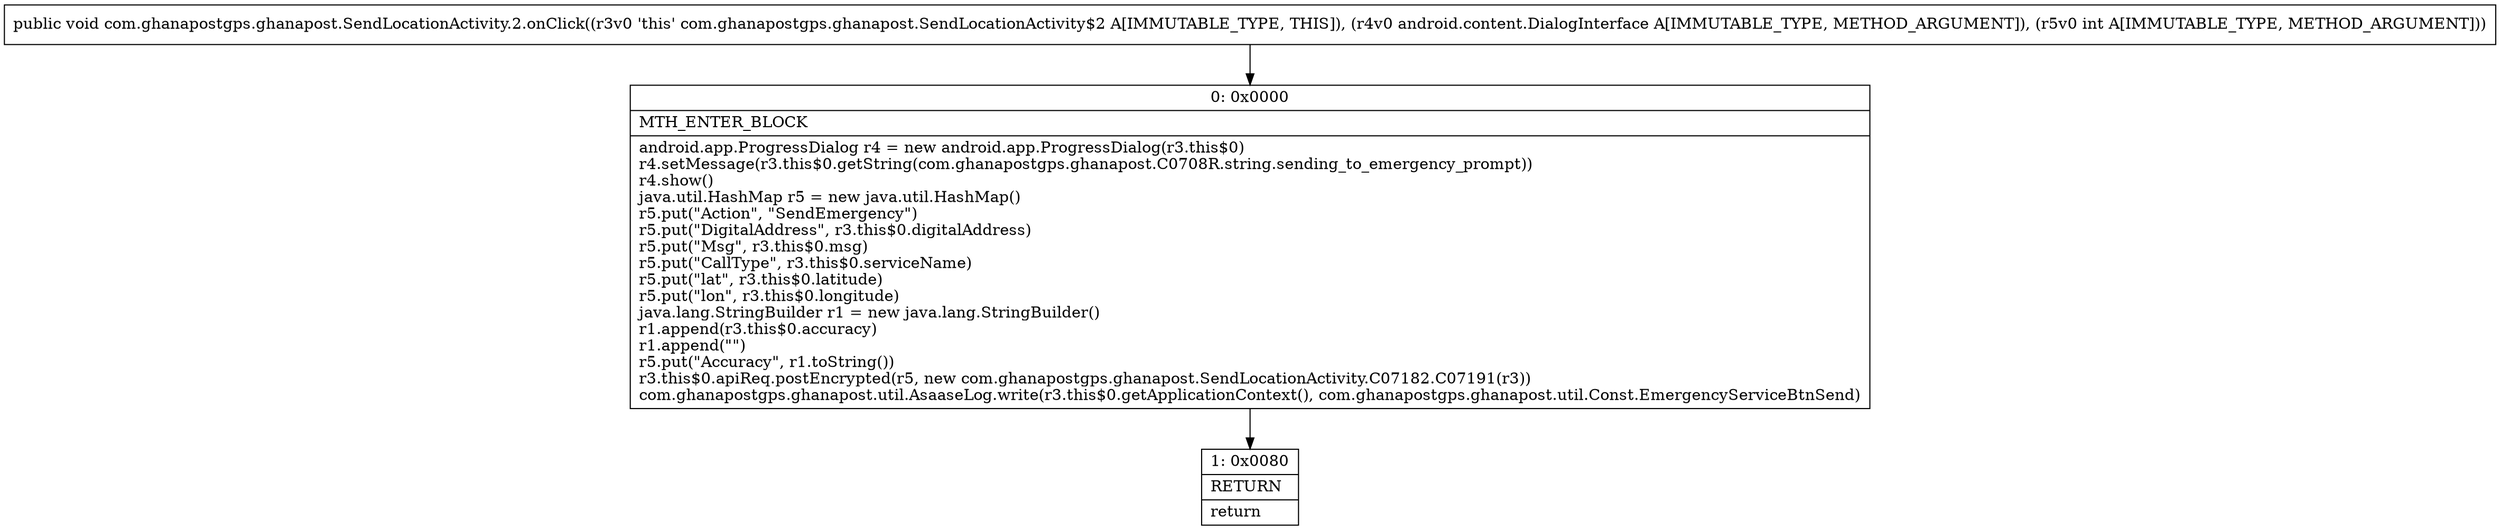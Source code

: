 digraph "CFG forcom.ghanapostgps.ghanapost.SendLocationActivity.2.onClick(Landroid\/content\/DialogInterface;I)V" {
Node_0 [shape=record,label="{0\:\ 0x0000|MTH_ENTER_BLOCK\l|android.app.ProgressDialog r4 = new android.app.ProgressDialog(r3.this$0)\lr4.setMessage(r3.this$0.getString(com.ghanapostgps.ghanapost.C0708R.string.sending_to_emergency_prompt))\lr4.show()\ljava.util.HashMap r5 = new java.util.HashMap()\lr5.put(\"Action\", \"SendEmergency\")\lr5.put(\"DigitalAddress\", r3.this$0.digitalAddress)\lr5.put(\"Msg\", r3.this$0.msg)\lr5.put(\"CallType\", r3.this$0.serviceName)\lr5.put(\"lat\", r3.this$0.latitude)\lr5.put(\"lon\", r3.this$0.longitude)\ljava.lang.StringBuilder r1 = new java.lang.StringBuilder()\lr1.append(r3.this$0.accuracy)\lr1.append(\"\")\lr5.put(\"Accuracy\", r1.toString())\lr3.this$0.apiReq.postEncrypted(r5, new com.ghanapostgps.ghanapost.SendLocationActivity.C07182.C07191(r3))\lcom.ghanapostgps.ghanapost.util.AsaaseLog.write(r3.this$0.getApplicationContext(), com.ghanapostgps.ghanapost.util.Const.EmergencyServiceBtnSend)\l}"];
Node_1 [shape=record,label="{1\:\ 0x0080|RETURN\l|return\l}"];
MethodNode[shape=record,label="{public void com.ghanapostgps.ghanapost.SendLocationActivity.2.onClick((r3v0 'this' com.ghanapostgps.ghanapost.SendLocationActivity$2 A[IMMUTABLE_TYPE, THIS]), (r4v0 android.content.DialogInterface A[IMMUTABLE_TYPE, METHOD_ARGUMENT]), (r5v0 int A[IMMUTABLE_TYPE, METHOD_ARGUMENT])) }"];
MethodNode -> Node_0;
Node_0 -> Node_1;
}

